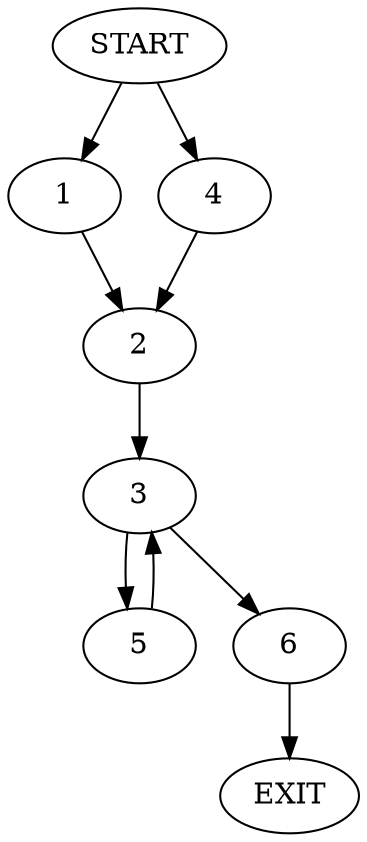digraph {
0 [label="START"]
7 [label="EXIT"]
0 -> 1
1 -> 2
2 -> 3
0 -> 4
4 -> 2
3 -> 5
3 -> 6
5 -> 3
6 -> 7
}
